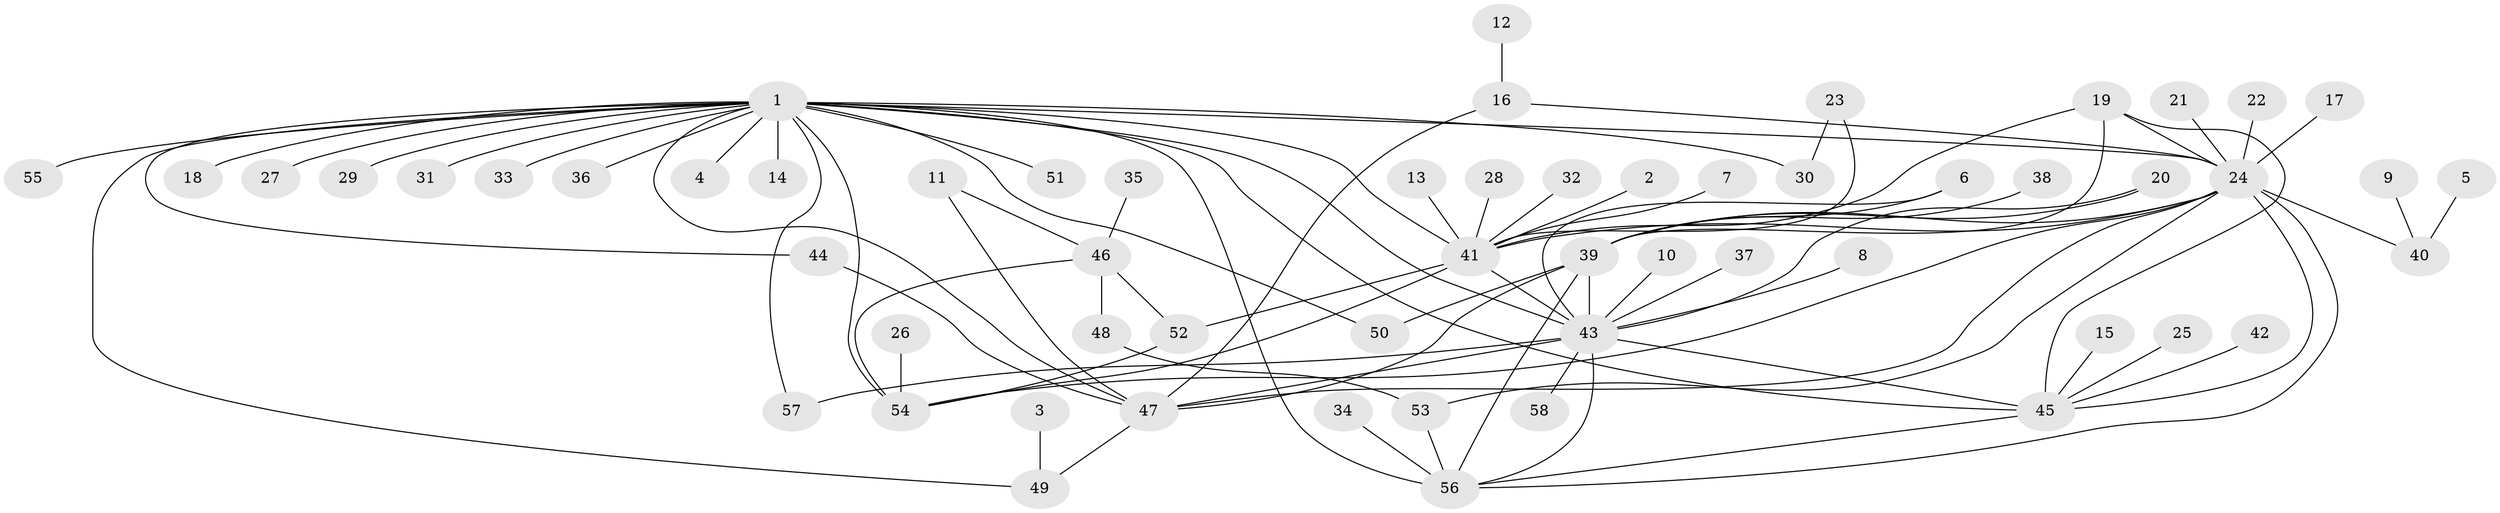 // original degree distribution, {16: 0.008695652173913044, 13: 0.008695652173913044, 5: 0.043478260869565216, 14: 0.008695652173913044, 2: 0.23478260869565218, 11: 0.017391304347826087, 7: 0.017391304347826087, 1: 0.4434782608695652, 15: 0.008695652173913044, 10: 0.008695652173913044, 3: 0.1565217391304348, 4: 0.02608695652173913, 6: 0.017391304347826087}
// Generated by graph-tools (version 1.1) at 2025/25/03/09/25 03:25:56]
// undirected, 58 vertices, 87 edges
graph export_dot {
graph [start="1"]
  node [color=gray90,style=filled];
  1;
  2;
  3;
  4;
  5;
  6;
  7;
  8;
  9;
  10;
  11;
  12;
  13;
  14;
  15;
  16;
  17;
  18;
  19;
  20;
  21;
  22;
  23;
  24;
  25;
  26;
  27;
  28;
  29;
  30;
  31;
  32;
  33;
  34;
  35;
  36;
  37;
  38;
  39;
  40;
  41;
  42;
  43;
  44;
  45;
  46;
  47;
  48;
  49;
  50;
  51;
  52;
  53;
  54;
  55;
  56;
  57;
  58;
  1 -- 4 [weight=1.0];
  1 -- 14 [weight=1.0];
  1 -- 18 [weight=1.0];
  1 -- 24 [weight=1.0];
  1 -- 27 [weight=1.0];
  1 -- 29 [weight=1.0];
  1 -- 30 [weight=1.0];
  1 -- 31 [weight=2.0];
  1 -- 33 [weight=1.0];
  1 -- 36 [weight=1.0];
  1 -- 41 [weight=1.0];
  1 -- 43 [weight=1.0];
  1 -- 44 [weight=1.0];
  1 -- 45 [weight=2.0];
  1 -- 47 [weight=1.0];
  1 -- 49 [weight=1.0];
  1 -- 50 [weight=1.0];
  1 -- 51 [weight=1.0];
  1 -- 54 [weight=2.0];
  1 -- 55 [weight=1.0];
  1 -- 56 [weight=1.0];
  1 -- 57 [weight=1.0];
  2 -- 41 [weight=1.0];
  3 -- 49 [weight=1.0];
  5 -- 40 [weight=1.0];
  6 -- 39 [weight=1.0];
  6 -- 43 [weight=1.0];
  7 -- 41 [weight=1.0];
  8 -- 43 [weight=1.0];
  9 -- 40 [weight=1.0];
  10 -- 43 [weight=1.0];
  11 -- 46 [weight=1.0];
  11 -- 47 [weight=1.0];
  12 -- 16 [weight=1.0];
  13 -- 41 [weight=1.0];
  15 -- 45 [weight=1.0];
  16 -- 24 [weight=1.0];
  16 -- 47 [weight=1.0];
  17 -- 24 [weight=1.0];
  19 -- 24 [weight=1.0];
  19 -- 39 [weight=1.0];
  19 -- 41 [weight=1.0];
  19 -- 45 [weight=1.0];
  20 -- 39 [weight=1.0];
  20 -- 43 [weight=1.0];
  21 -- 24 [weight=1.0];
  22 -- 24 [weight=1.0];
  23 -- 30 [weight=1.0];
  23 -- 41 [weight=1.0];
  24 -- 39 [weight=1.0];
  24 -- 40 [weight=1.0];
  24 -- 41 [weight=2.0];
  24 -- 45 [weight=1.0];
  24 -- 47 [weight=1.0];
  24 -- 53 [weight=1.0];
  24 -- 54 [weight=1.0];
  24 -- 56 [weight=1.0];
  25 -- 45 [weight=1.0];
  26 -- 54 [weight=1.0];
  28 -- 41 [weight=1.0];
  32 -- 41 [weight=1.0];
  34 -- 56 [weight=1.0];
  35 -- 46 [weight=1.0];
  37 -- 43 [weight=1.0];
  38 -- 39 [weight=1.0];
  39 -- 43 [weight=2.0];
  39 -- 47 [weight=1.0];
  39 -- 50 [weight=1.0];
  39 -- 56 [weight=1.0];
  41 -- 43 [weight=1.0];
  41 -- 52 [weight=1.0];
  41 -- 54 [weight=1.0];
  42 -- 45 [weight=1.0];
  43 -- 45 [weight=1.0];
  43 -- 47 [weight=1.0];
  43 -- 56 [weight=2.0];
  43 -- 57 [weight=1.0];
  43 -- 58 [weight=1.0];
  44 -- 47 [weight=1.0];
  45 -- 56 [weight=1.0];
  46 -- 48 [weight=1.0];
  46 -- 52 [weight=1.0];
  46 -- 54 [weight=1.0];
  47 -- 49 [weight=1.0];
  48 -- 53 [weight=1.0];
  52 -- 54 [weight=1.0];
  53 -- 56 [weight=3.0];
}
